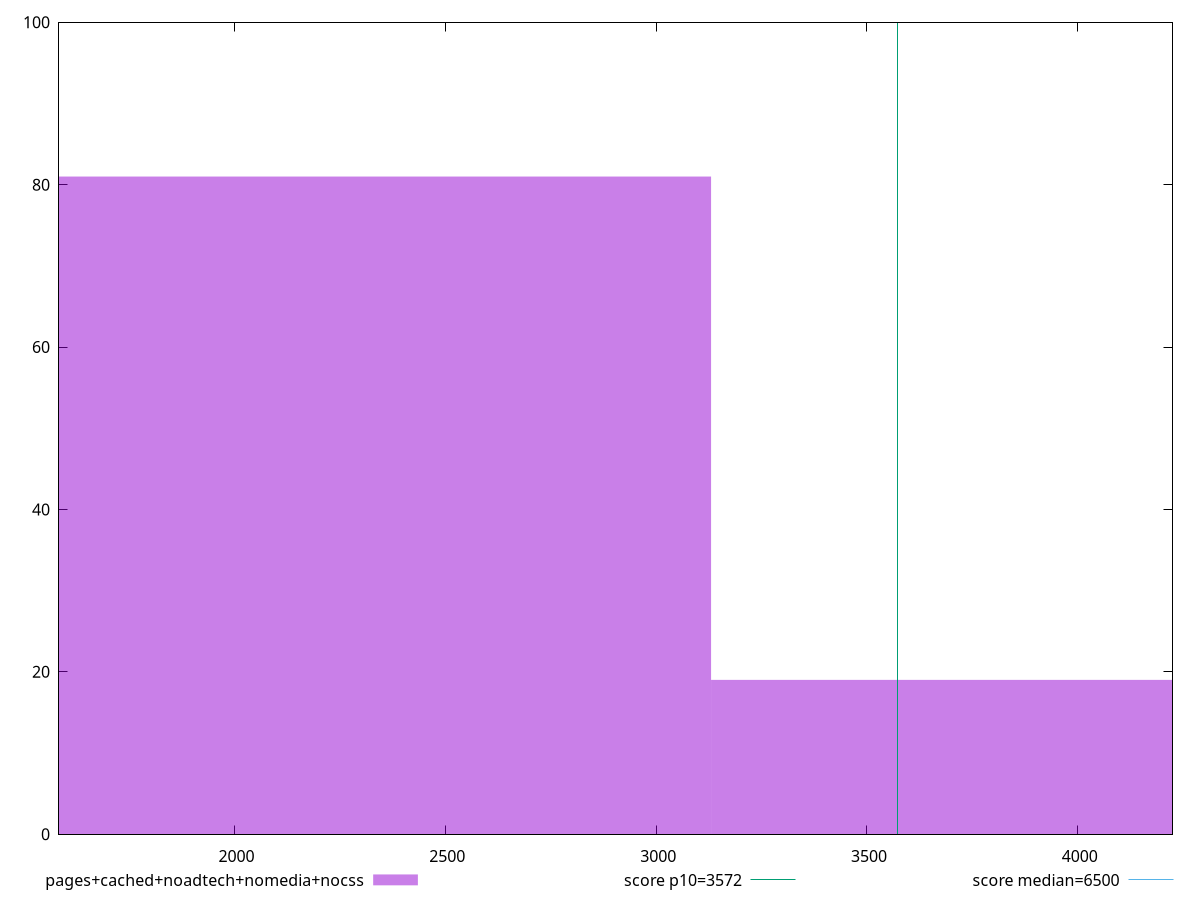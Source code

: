 reset

$pagesCachedNoadtechNomediaNocss <<EOF
4173.726049838622 19
2086.863024919311 81
EOF

set key outside below
set boxwidth 2086.863024919311
set xrange [1583.8697000000002:4224.599]
set yrange [0:100]
set trange [0:100]
set style fill transparent solid 0.5 noborder

set parametric
set terminal svg size 640, 490 enhanced background rgb 'white'
set output "report_00026_2021-02-22T21:38:55.199Z/first-cpu-idle/comparison/histogram/4_vs_5.svg"

plot $pagesCachedNoadtechNomediaNocss title "pages+cached+noadtech+nomedia+nocss" with boxes, \
     3572,t title "score p10=3572", \
     6500,t title "score median=6500"

reset
